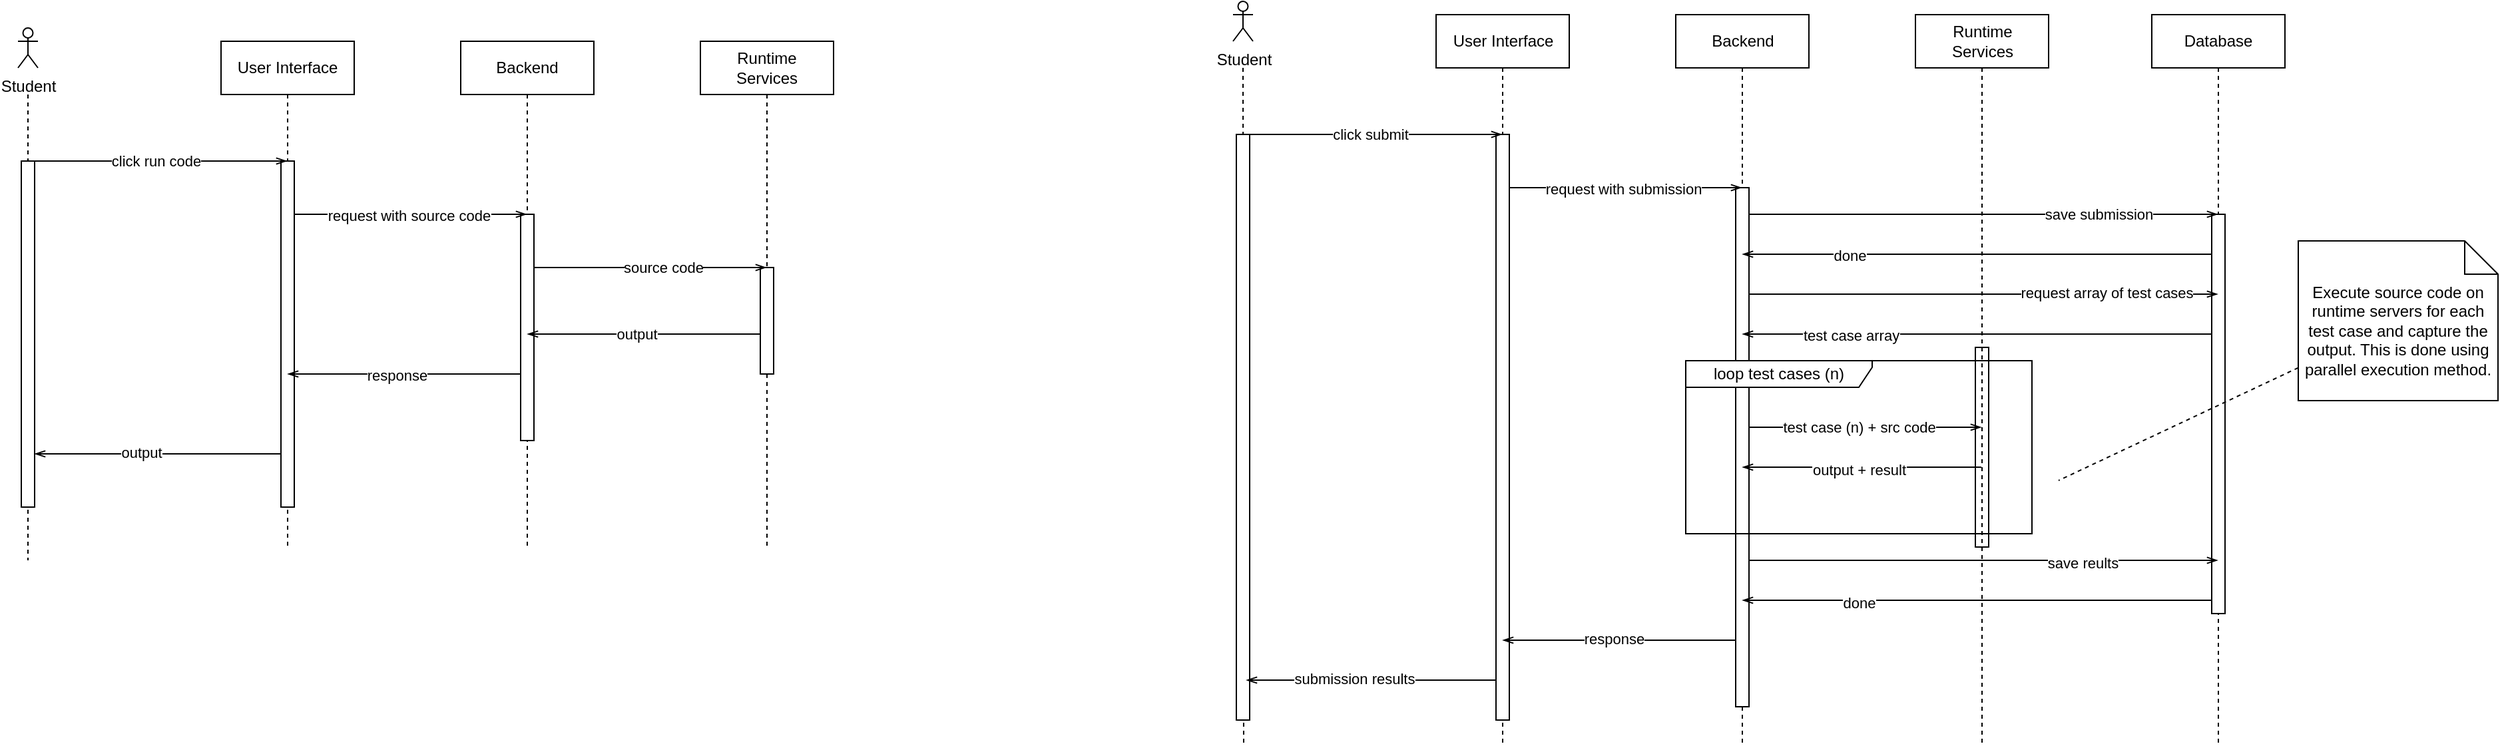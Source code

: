 <mxfile version="14.6.13" type="device"><diagram id="sF_UHrubKXkwHK5Fjqsl" name="Page-1"><mxGraphModel dx="868" dy="514" grid="1" gridSize="10" guides="1" tooltips="1" connect="1" arrows="1" fold="1" page="1" pageScale="1" pageWidth="850" pageHeight="1100" math="0" shadow="0"><root><mxCell id="0"/><mxCell id="1" parent="0"/><mxCell id="kwtbB20HmLT_TkP483aS-79" value="" style="html=1;points=[];perimeter=orthogonalPerimeter;" parent="1" vertex="1"><mxGeometry x="1517.5" y="320" width="10" height="150" as="geometry"/></mxCell><mxCell id="kwtbB20HmLT_TkP483aS-1" value="User Interface" style="shape=umlLifeline;perimeter=lifelinePerimeter;whiteSpace=wrap;html=1;container=1;collapsible=0;recursiveResize=0;outlineConnect=0;" parent="1" vertex="1"><mxGeometry x="200" y="90" width="100" height="380" as="geometry"/></mxCell><mxCell id="kwtbB20HmLT_TkP483aS-3" value="" style="html=1;points=[];perimeter=orthogonalPerimeter;" parent="kwtbB20HmLT_TkP483aS-1" vertex="1"><mxGeometry x="45" y="90" width="10" height="260" as="geometry"/></mxCell><mxCell id="kwtbB20HmLT_TkP483aS-4" value="Backend" style="shape=umlLifeline;perimeter=lifelinePerimeter;whiteSpace=wrap;html=1;container=1;collapsible=0;recursiveResize=0;outlineConnect=0;" parent="1" vertex="1"><mxGeometry x="380" y="90" width="100" height="380" as="geometry"/></mxCell><mxCell id="kwtbB20HmLT_TkP483aS-5" value="" style="html=1;points=[];perimeter=orthogonalPerimeter;" parent="kwtbB20HmLT_TkP483aS-4" vertex="1"><mxGeometry x="45" y="130" width="10" height="170" as="geometry"/></mxCell><mxCell id="kwtbB20HmLT_TkP483aS-6" value="Runtime &lt;br&gt;Services" style="shape=umlLifeline;perimeter=lifelinePerimeter;whiteSpace=wrap;html=1;container=1;collapsible=0;recursiveResize=0;outlineConnect=0;" parent="1" vertex="1"><mxGeometry x="560" y="90" width="100" height="380" as="geometry"/></mxCell><mxCell id="kwtbB20HmLT_TkP483aS-7" value="" style="html=1;points=[];perimeter=orthogonalPerimeter;" parent="kwtbB20HmLT_TkP483aS-6" vertex="1"><mxGeometry x="45" y="170" width="10" height="80" as="geometry"/></mxCell><mxCell id="kwtbB20HmLT_TkP483aS-11" style="edgeStyle=none;rounded=0;orthogonalLoop=1;jettySize=auto;html=1;dashed=1;endArrow=none;endFill=0;" parent="1" edge="1"><mxGeometry relative="1" as="geometry"><mxPoint x="55" y="480" as="targetPoint"/><mxPoint x="55" y="130" as="sourcePoint"/></mxGeometry></mxCell><mxCell id="kwtbB20HmLT_TkP483aS-10" value="Student" style="shape=umlActor;verticalLabelPosition=bottom;verticalAlign=top;html=1;" parent="1" vertex="1"><mxGeometry x="47.5" y="80" width="15" height="30" as="geometry"/></mxCell><mxCell id="kwtbB20HmLT_TkP483aS-15" style="edgeStyle=none;rounded=0;orthogonalLoop=1;jettySize=auto;html=1;endArrow=openThin;endFill=0;" parent="1" source="kwtbB20HmLT_TkP483aS-13" edge="1"><mxGeometry relative="1" as="geometry"><mxPoint x="249.5" y="180" as="targetPoint"/><Array as="points"><mxPoint x="120" y="180"/></Array></mxGeometry></mxCell><mxCell id="kwtbB20HmLT_TkP483aS-16" value="click run code" style="edgeLabel;html=1;align=center;verticalAlign=middle;resizable=0;points=[];" parent="kwtbB20HmLT_TkP483aS-15" vertex="1" connectable="0"><mxGeometry x="-0.487" relative="1" as="geometry"><mxPoint x="42" as="offset"/></mxGeometry></mxCell><mxCell id="kwtbB20HmLT_TkP483aS-13" value="" style="html=1;points=[];perimeter=orthogonalPerimeter;" parent="1" vertex="1"><mxGeometry x="50" y="180" width="10" height="260" as="geometry"/></mxCell><mxCell id="kwtbB20HmLT_TkP483aS-17" style="edgeStyle=none;rounded=0;orthogonalLoop=1;jettySize=auto;html=1;endArrow=openThin;endFill=0;" parent="1" source="kwtbB20HmLT_TkP483aS-3" target="kwtbB20HmLT_TkP483aS-4" edge="1"><mxGeometry relative="1" as="geometry"><Array as="points"><mxPoint x="410" y="220"/></Array></mxGeometry></mxCell><mxCell id="kwtbB20HmLT_TkP483aS-18" value="Text" style="edgeLabel;html=1;align=center;verticalAlign=middle;resizable=0;points=[];" parent="kwtbB20HmLT_TkP483aS-17" vertex="1" connectable="0"><mxGeometry x="-0.257" y="-1" relative="1" as="geometry"><mxPoint x="10" y="-1" as="offset"/></mxGeometry></mxCell><mxCell id="kwtbB20HmLT_TkP483aS-19" value="request with source code" style="edgeLabel;html=1;align=center;verticalAlign=middle;resizable=0;points=[];" parent="kwtbB20HmLT_TkP483aS-17" vertex="1" connectable="0"><mxGeometry x="-0.126" y="-1" relative="1" as="geometry"><mxPoint x="9" as="offset"/></mxGeometry></mxCell><mxCell id="kwtbB20HmLT_TkP483aS-20" style="edgeStyle=none;rounded=0;orthogonalLoop=1;jettySize=auto;html=1;endArrow=openThin;endFill=0;" parent="1" source="kwtbB20HmLT_TkP483aS-5" target="kwtbB20HmLT_TkP483aS-6" edge="1"><mxGeometry relative="1" as="geometry"><Array as="points"><mxPoint x="480" y="260"/></Array></mxGeometry></mxCell><mxCell id="kwtbB20HmLT_TkP483aS-21" value="Text" style="edgeLabel;html=1;align=center;verticalAlign=middle;resizable=0;points=[];" parent="kwtbB20HmLT_TkP483aS-20" vertex="1" connectable="0"><mxGeometry x="-0.3" y="1" relative="1" as="geometry"><mxPoint x="34" y="1" as="offset"/></mxGeometry></mxCell><mxCell id="kwtbB20HmLT_TkP483aS-22" value="source code" style="edgeLabel;html=1;align=center;verticalAlign=middle;resizable=0;points=[];" parent="kwtbB20HmLT_TkP483aS-20" vertex="1" connectable="0"><mxGeometry x="0.109" relative="1" as="geometry"><mxPoint as="offset"/></mxGeometry></mxCell><mxCell id="kwtbB20HmLT_TkP483aS-23" style="edgeStyle=none;rounded=0;orthogonalLoop=1;jettySize=auto;html=1;endArrow=openThin;endFill=0;" parent="1" source="kwtbB20HmLT_TkP483aS-7" target="kwtbB20HmLT_TkP483aS-4" edge="1"><mxGeometry relative="1" as="geometry"><Array as="points"><mxPoint x="560" y="310"/></Array></mxGeometry></mxCell><mxCell id="kwtbB20HmLT_TkP483aS-24" value="output" style="edgeLabel;html=1;align=center;verticalAlign=middle;resizable=0;points=[];" parent="kwtbB20HmLT_TkP483aS-23" vertex="1" connectable="0"><mxGeometry x="0.06" relative="1" as="geometry"><mxPoint as="offset"/></mxGeometry></mxCell><mxCell id="kwtbB20HmLT_TkP483aS-26" style="edgeStyle=none;rounded=0;orthogonalLoop=1;jettySize=auto;html=1;endArrow=openThin;endFill=0;" parent="1" source="kwtbB20HmLT_TkP483aS-5" target="kwtbB20HmLT_TkP483aS-1" edge="1"><mxGeometry relative="1" as="geometry"><Array as="points"><mxPoint x="380" y="340"/></Array></mxGeometry></mxCell><mxCell id="kwtbB20HmLT_TkP483aS-30" value="response" style="edgeLabel;html=1;align=center;verticalAlign=middle;resizable=0;points=[];" parent="kwtbB20HmLT_TkP483aS-26" vertex="1" connectable="0"><mxGeometry x="0.066" y="1" relative="1" as="geometry"><mxPoint as="offset"/></mxGeometry></mxCell><mxCell id="kwtbB20HmLT_TkP483aS-29" style="rounded=0;orthogonalLoop=1;jettySize=auto;html=1;endArrow=openThin;endFill=0;" parent="1" source="kwtbB20HmLT_TkP483aS-3" edge="1"><mxGeometry relative="1" as="geometry"><mxPoint x="60" y="400" as="targetPoint"/></mxGeometry></mxCell><mxCell id="kwtbB20HmLT_TkP483aS-31" value="output" style="edgeLabel;html=1;align=center;verticalAlign=middle;resizable=0;points=[];" parent="kwtbB20HmLT_TkP483aS-29" vertex="1" connectable="0"><mxGeometry x="0.137" y="-1" relative="1" as="geometry"><mxPoint as="offset"/></mxGeometry></mxCell><mxCell id="kwtbB20HmLT_TkP483aS-32" value="User Interface" style="shape=umlLifeline;perimeter=lifelinePerimeter;whiteSpace=wrap;html=1;container=1;collapsible=0;recursiveResize=0;outlineConnect=0;" parent="1" vertex="1"><mxGeometry x="1112.5" y="70" width="100" height="550" as="geometry"/></mxCell><mxCell id="kwtbB20HmLT_TkP483aS-33" value="" style="html=1;points=[];perimeter=orthogonalPerimeter;" parent="kwtbB20HmLT_TkP483aS-32" vertex="1"><mxGeometry x="45" y="90" width="10" height="440" as="geometry"/></mxCell><mxCell id="kwtbB20HmLT_TkP483aS-34" value="Backend" style="shape=umlLifeline;perimeter=lifelinePerimeter;whiteSpace=wrap;html=1;container=1;collapsible=0;recursiveResize=0;outlineConnect=0;" parent="1" vertex="1"><mxGeometry x="1292.5" y="70" width="100" height="550" as="geometry"/></mxCell><mxCell id="kwtbB20HmLT_TkP483aS-35" value="" style="html=1;points=[];perimeter=orthogonalPerimeter;" parent="kwtbB20HmLT_TkP483aS-34" vertex="1"><mxGeometry x="45" y="130" width="10" height="390" as="geometry"/></mxCell><mxCell id="kwtbB20HmLT_TkP483aS-69" value="" style="edgeStyle=none;rounded=0;orthogonalLoop=1;jettySize=auto;html=1;endArrow=openThin;endFill=0;" parent="1" source="kwtbB20HmLT_TkP483aS-36" target="kwtbB20HmLT_TkP483aS-34" edge="1"><mxGeometry relative="1" as="geometry"><Array as="points"><mxPoint x="1460" y="410"/></Array></mxGeometry></mxCell><mxCell id="kwtbB20HmLT_TkP483aS-70" value="output + result" style="edgeLabel;html=1;align=center;verticalAlign=middle;resizable=0;points=[];" parent="kwtbB20HmLT_TkP483aS-69" vertex="1" connectable="0"><mxGeometry x="-0.06" y="2" relative="1" as="geometry"><mxPoint x="-8" as="offset"/></mxGeometry></mxCell><mxCell id="kwtbB20HmLT_TkP483aS-36" value="Runtime &lt;br&gt;Services" style="shape=umlLifeline;perimeter=lifelinePerimeter;whiteSpace=wrap;html=1;container=1;collapsible=0;recursiveResize=0;outlineConnect=0;" parent="1" vertex="1"><mxGeometry x="1472.5" y="70" width="100" height="550" as="geometry"/></mxCell><mxCell id="kwtbB20HmLT_TkP483aS-38" style="edgeStyle=none;rounded=0;orthogonalLoop=1;jettySize=auto;html=1;dashed=1;endArrow=none;endFill=0;" parent="1" edge="1"><mxGeometry relative="1" as="geometry"><mxPoint x="968" y="620" as="targetPoint"/><mxPoint x="967.5" y="110" as="sourcePoint"/></mxGeometry></mxCell><mxCell id="kwtbB20HmLT_TkP483aS-39" value="Student" style="shape=umlActor;verticalLabelPosition=bottom;verticalAlign=top;html=1;" parent="1" vertex="1"><mxGeometry x="960" y="60" width="15" height="30" as="geometry"/></mxCell><mxCell id="kwtbB20HmLT_TkP483aS-40" style="edgeStyle=none;rounded=0;orthogonalLoop=1;jettySize=auto;html=1;endArrow=openThin;endFill=0;" parent="1" source="kwtbB20HmLT_TkP483aS-42" edge="1"><mxGeometry relative="1" as="geometry"><mxPoint x="1162" y="160" as="targetPoint"/><Array as="points"><mxPoint x="1032.5" y="160"/></Array></mxGeometry></mxCell><mxCell id="kwtbB20HmLT_TkP483aS-41" value="click submit" style="edgeLabel;html=1;align=center;verticalAlign=middle;resizable=0;points=[];" parent="kwtbB20HmLT_TkP483aS-40" vertex="1" connectable="0"><mxGeometry x="-0.487" relative="1" as="geometry"><mxPoint x="42" as="offset"/></mxGeometry></mxCell><mxCell id="kwtbB20HmLT_TkP483aS-42" value="" style="html=1;points=[];perimeter=orthogonalPerimeter;" parent="1" vertex="1"><mxGeometry x="962.5" y="160" width="10" height="440" as="geometry"/></mxCell><mxCell id="kwtbB20HmLT_TkP483aS-43" style="edgeStyle=none;rounded=0;orthogonalLoop=1;jettySize=auto;html=1;endArrow=openThin;endFill=0;" parent="1" source="kwtbB20HmLT_TkP483aS-33" target="kwtbB20HmLT_TkP483aS-34" edge="1"><mxGeometry relative="1" as="geometry"><Array as="points"><mxPoint x="1322.5" y="200"/></Array></mxGeometry></mxCell><mxCell id="kwtbB20HmLT_TkP483aS-44" value="Text" style="edgeLabel;html=1;align=center;verticalAlign=middle;resizable=0;points=[];" parent="kwtbB20HmLT_TkP483aS-43" vertex="1" connectable="0"><mxGeometry x="-0.257" y="-1" relative="1" as="geometry"><mxPoint x="10" y="-1" as="offset"/></mxGeometry></mxCell><mxCell id="kwtbB20HmLT_TkP483aS-45" value="request with submission" style="edgeLabel;html=1;align=center;verticalAlign=middle;resizable=0;points=[];" parent="kwtbB20HmLT_TkP483aS-43" vertex="1" connectable="0"><mxGeometry x="-0.126" y="-1" relative="1" as="geometry"><mxPoint x="9" as="offset"/></mxGeometry></mxCell><mxCell id="kwtbB20HmLT_TkP483aS-53" style="rounded=0;orthogonalLoop=1;jettySize=auto;html=1;endArrow=openThin;endFill=0;" parent="1" source="kwtbB20HmLT_TkP483aS-33" edge="1"><mxGeometry relative="1" as="geometry"><mxPoint x="970" y="570" as="targetPoint"/></mxGeometry></mxCell><mxCell id="kwtbB20HmLT_TkP483aS-54" value="submission results" style="edgeLabel;html=1;align=center;verticalAlign=middle;resizable=0;points=[];" parent="kwtbB20HmLT_TkP483aS-53" vertex="1" connectable="0"><mxGeometry x="0.137" y="-1" relative="1" as="geometry"><mxPoint as="offset"/></mxGeometry></mxCell><mxCell id="kwtbB20HmLT_TkP483aS-75" style="edgeStyle=none;rounded=0;orthogonalLoop=1;jettySize=auto;html=1;endArrow=openThin;endFill=0;" parent="1" source="kwtbB20HmLT_TkP483aS-56" target="kwtbB20HmLT_TkP483aS-34" edge="1"><mxGeometry relative="1" as="geometry"><Array as="points"><mxPoint x="1650" y="510"/></Array></mxGeometry></mxCell><mxCell id="kwtbB20HmLT_TkP483aS-76" value="done" style="edgeLabel;html=1;align=center;verticalAlign=middle;resizable=0;points=[];" parent="kwtbB20HmLT_TkP483aS-75" vertex="1" connectable="0"><mxGeometry x="0.519" y="2" relative="1" as="geometry"><mxPoint x="1" as="offset"/></mxGeometry></mxCell><mxCell id="kwtbB20HmLT_TkP483aS-56" value="Database" style="shape=umlLifeline;perimeter=lifelinePerimeter;whiteSpace=wrap;html=1;container=1;collapsible=0;recursiveResize=0;outlineConnect=0;" parent="1" vertex="1"><mxGeometry x="1650" y="70" width="100" height="550" as="geometry"/></mxCell><mxCell id="kwtbB20HmLT_TkP483aS-57" value="" style="html=1;points=[];perimeter=orthogonalPerimeter;" parent="kwtbB20HmLT_TkP483aS-56" vertex="1"><mxGeometry x="45" y="150" width="10" height="300" as="geometry"/></mxCell><mxCell id="kwtbB20HmLT_TkP483aS-58" style="edgeStyle=none;rounded=0;orthogonalLoop=1;jettySize=auto;html=1;endArrow=openThin;endFill=0;" parent="1" source="kwtbB20HmLT_TkP483aS-35" target="kwtbB20HmLT_TkP483aS-56" edge="1"><mxGeometry relative="1" as="geometry"><Array as="points"><mxPoint x="1600" y="220"/></Array></mxGeometry></mxCell><mxCell id="kwtbB20HmLT_TkP483aS-59" value="save submission" style="edgeLabel;html=1;align=center;verticalAlign=middle;resizable=0;points=[];" parent="kwtbB20HmLT_TkP483aS-58" vertex="1" connectable="0"><mxGeometry x="-0.174" y="1" relative="1" as="geometry"><mxPoint x="117" y="1" as="offset"/></mxGeometry></mxCell><mxCell id="kwtbB20HmLT_TkP483aS-60" style="edgeStyle=none;rounded=0;orthogonalLoop=1;jettySize=auto;html=1;endArrow=openThin;endFill=0;" parent="1" source="kwtbB20HmLT_TkP483aS-57" target="kwtbB20HmLT_TkP483aS-34" edge="1"><mxGeometry relative="1" as="geometry"><Array as="points"><mxPoint x="1460" y="250"/></Array></mxGeometry></mxCell><mxCell id="kwtbB20HmLT_TkP483aS-61" value="done" style="edgeLabel;html=1;align=center;verticalAlign=middle;resizable=0;points=[];" parent="kwtbB20HmLT_TkP483aS-60" vertex="1" connectable="0"><mxGeometry x="0.542" y="1" relative="1" as="geometry"><mxPoint as="offset"/></mxGeometry></mxCell><mxCell id="kwtbB20HmLT_TkP483aS-62" style="edgeStyle=none;rounded=0;orthogonalLoop=1;jettySize=auto;html=1;endArrow=openThin;endFill=0;" parent="1" source="kwtbB20HmLT_TkP483aS-35" target="kwtbB20HmLT_TkP483aS-56" edge="1"><mxGeometry relative="1" as="geometry"><Array as="points"><mxPoint x="1460" y="280"/></Array></mxGeometry></mxCell><mxCell id="kwtbB20HmLT_TkP483aS-64" value="request array of test cases" style="edgeLabel;html=1;align=center;verticalAlign=middle;resizable=0;points=[];" parent="kwtbB20HmLT_TkP483aS-62" vertex="1" connectable="0"><mxGeometry x="0.523" y="1" relative="1" as="geometry"><mxPoint as="offset"/></mxGeometry></mxCell><mxCell id="kwtbB20HmLT_TkP483aS-65" style="edgeStyle=none;rounded=0;orthogonalLoop=1;jettySize=auto;html=1;endArrow=openThin;endFill=0;" parent="1" source="kwtbB20HmLT_TkP483aS-57" target="kwtbB20HmLT_TkP483aS-34" edge="1"><mxGeometry relative="1" as="geometry"><Array as="points"><mxPoint x="1470" y="310"/></Array></mxGeometry></mxCell><mxCell id="kwtbB20HmLT_TkP483aS-66" value="test case array" style="edgeLabel;html=1;align=center;verticalAlign=middle;resizable=0;points=[];" parent="kwtbB20HmLT_TkP483aS-65" vertex="1" connectable="0"><mxGeometry x="0.54" y="1" relative="1" as="geometry"><mxPoint as="offset"/></mxGeometry></mxCell><mxCell id="kwtbB20HmLT_TkP483aS-67" style="edgeStyle=none;rounded=0;orthogonalLoop=1;jettySize=auto;html=1;endArrow=openThin;endFill=0;" parent="1" source="kwtbB20HmLT_TkP483aS-35" target="kwtbB20HmLT_TkP483aS-36" edge="1"><mxGeometry relative="1" as="geometry"><Array as="points"><mxPoint x="1500" y="380"/></Array></mxGeometry></mxCell><mxCell id="kwtbB20HmLT_TkP483aS-68" value="test case (n) + src code" style="edgeLabel;html=1;align=center;verticalAlign=middle;resizable=0;points=[];" parent="kwtbB20HmLT_TkP483aS-67" vertex="1" connectable="0"><mxGeometry x="-0.221" y="-3" relative="1" as="geometry"><mxPoint x="14" y="-3" as="offset"/></mxGeometry></mxCell><mxCell id="kwtbB20HmLT_TkP483aS-73" style="edgeStyle=none;rounded=0;orthogonalLoop=1;jettySize=auto;html=1;endArrow=openThin;endFill=0;" parent="1" source="kwtbB20HmLT_TkP483aS-35" target="kwtbB20HmLT_TkP483aS-56" edge="1"><mxGeometry relative="1" as="geometry"><Array as="points"><mxPoint x="1630" y="480"/></Array></mxGeometry></mxCell><mxCell id="kwtbB20HmLT_TkP483aS-74" value="save reults" style="edgeLabel;html=1;align=center;verticalAlign=middle;resizable=0;points=[];" parent="kwtbB20HmLT_TkP483aS-73" vertex="1" connectable="0"><mxGeometry x="0.423" y="-2" relative="1" as="geometry"><mxPoint as="offset"/></mxGeometry></mxCell><mxCell id="kwtbB20HmLT_TkP483aS-72" value="loop test cases (n)" style="shape=umlFrame;whiteSpace=wrap;html=1;width=140;height=20;" parent="1" vertex="1"><mxGeometry x="1300" y="330" width="260" height="130" as="geometry"/></mxCell><mxCell id="kwtbB20HmLT_TkP483aS-77" style="edgeStyle=none;rounded=0;orthogonalLoop=1;jettySize=auto;html=1;endArrow=openThin;endFill=0;" parent="1" source="kwtbB20HmLT_TkP483aS-35" target="kwtbB20HmLT_TkP483aS-32" edge="1"><mxGeometry relative="1" as="geometry"><Array as="points"><mxPoint x="1230" y="540"/></Array></mxGeometry></mxCell><mxCell id="kwtbB20HmLT_TkP483aS-78" value="response" style="edgeLabel;html=1;align=center;verticalAlign=middle;resizable=0;points=[];" parent="kwtbB20HmLT_TkP483aS-77" vertex="1" connectable="0"><mxGeometry x="0.051" y="-1" relative="1" as="geometry"><mxPoint as="offset"/></mxGeometry></mxCell><mxCell id="zFsdK8yw44Th01aBlfop-3" style="edgeStyle=none;rounded=0;orthogonalLoop=1;jettySize=auto;html=1;endArrow=none;endFill=0;dashed=1;" edge="1" parent="1" source="zFsdK8yw44Th01aBlfop-1"><mxGeometry relative="1" as="geometry"><mxPoint x="1580" y="420" as="targetPoint"/></mxGeometry></mxCell><mxCell id="zFsdK8yw44Th01aBlfop-1" value="Execute source code on runtime servers for each test case and capture the output. This is done using parallel execution method." style="shape=note2;boundedLbl=1;whiteSpace=wrap;html=1;size=25;verticalAlign=top;align=center;" vertex="1" parent="1"><mxGeometry x="1760" y="240" width="150" height="120" as="geometry"/></mxCell></root></mxGraphModel></diagram></mxfile>